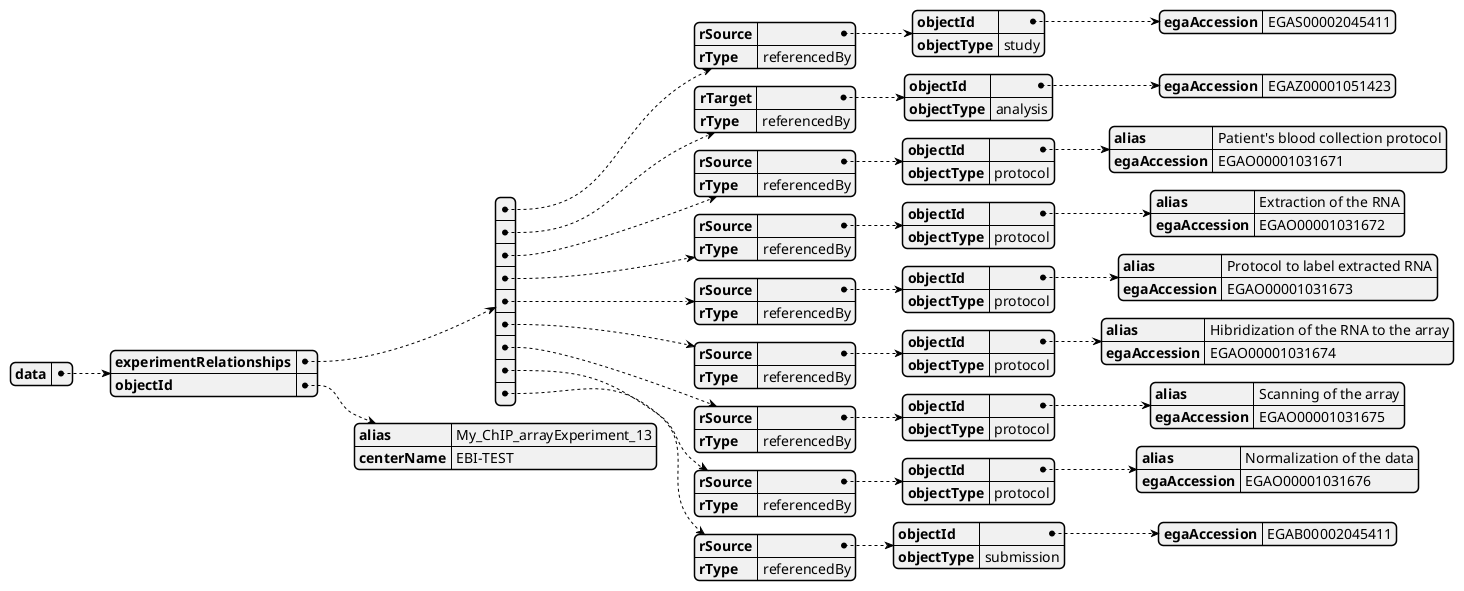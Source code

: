@startjson

{
    "data": {
        "experimentRelationships": [
            {
                "rSource": {
                    "objectId": {
                        "egaAccession": "EGAS00002045411"
                    },
                    "objectType": "study"
                },
                "rType": "referencedBy"
            },
            {
                "rTarget": {
                    "objectId": {
                        "egaAccession": "EGAZ00001051423"
                    },
                    "objectType": "analysis"
                },
                "rType": "referencedBy"
            },
            {
                "rSource": {
                    "objectId": {
                        "alias": "Patient's blood collection protocol",
                        "egaAccession": "EGAO00001031671"
                    },
                    "objectType": "protocol"
                },
                "rType": "referencedBy"
            },
            {
                "rSource": {
                    "objectId": {
                        "alias": "Extraction of the RNA",
                        "egaAccession": "EGAO00001031672"
                    },
                    "objectType": "protocol"
                },
                "rType": "referencedBy"
            },
            {
                "rSource": {
                    "objectId": {
                        "alias": "Protocol to label extracted RNA",
                        "egaAccession": "EGAO00001031673"
                    },
                    "objectType": "protocol"
                },
                "rType": "referencedBy"
            },
            {
                "rSource": {
                    "objectId": {
                        "alias": "Hibridization of the RNA to the array",
                        "egaAccession": "EGAO00001031674"
                    },
                    "objectType": "protocol"
                },
                "rType": "referencedBy"
            },
            {
                "rSource": {
                    "objectId": {
                        "alias": "Scanning of the array",
                        "egaAccession": "EGAO00001031675"
                    },
                    "objectType": "protocol"
                },
                "rType": "referencedBy"
            },
            {
                "rSource": {
                    "objectId": {
                        "alias": "Normalization of the data",
                        "egaAccession": "EGAO00001031676"
                    },
                    "objectType": "protocol"
                },
                "rType": "referencedBy"
            },
            {
                "rSource": {
                    "objectId": {
                        "egaAccession": "EGAB00002045411"
                    },
                    "objectType": "submission"
                },
                "rType": "referencedBy"
            }
        ],
        "objectId": {
            "alias": "My_ChIP_arrayExperiment_13",
            "centerName": "EBI-TEST"
        }
    }
}
@endjson
